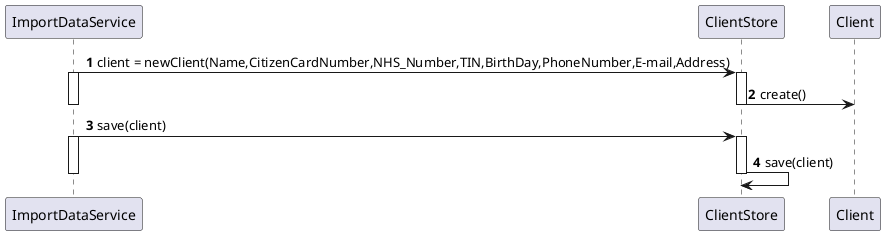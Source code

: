@startuml
'https://plantuml.com/sequence-diagram

autonumber

participant "ImportDataService" as service
participant "ClientStore" as ClientStore
participant "Client" as client

service -> ClientStore : client = newClient(Name,CitizenCardNumber,NHS_Number,TIN,BirthDay,PhoneNumber,E-mail,Address)
activate service
activate ClientStore
ClientStore -> client : create()
deactivate ClientStore
deactivate service
service -> ClientStore : save(client)
activate service
activate ClientStore
ClientStore -> ClientStore : save(client)
deactivate ClientStore
deactivate service
@enduml
